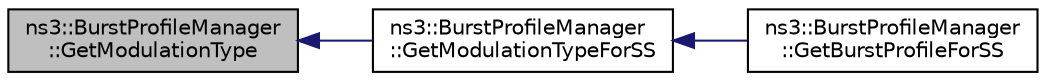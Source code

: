 digraph "ns3::BurstProfileManager::GetModulationType"
{
  edge [fontname="Helvetica",fontsize="10",labelfontname="Helvetica",labelfontsize="10"];
  node [fontname="Helvetica",fontsize="10",shape=record];
  rankdir="LR";
  Node1 [label="ns3::BurstProfileManager\l::GetModulationType",height=0.2,width=0.4,color="black", fillcolor="grey75", style="filled", fontcolor="black"];
  Node1 -> Node2 [dir="back",color="midnightblue",fontsize="10",style="solid"];
  Node2 [label="ns3::BurstProfileManager\l::GetModulationTypeForSS",height=0.2,width=0.4,color="black", fillcolor="white", style="filled",URL="$dc/d94/classns3_1_1BurstProfileManager.html#ab0febc21406f71fea501528cc0ffdef9",tooltip="Get module ation type for SS. "];
  Node2 -> Node3 [dir="back",color="midnightblue",fontsize="10",style="solid"];
  Node3 [label="ns3::BurstProfileManager\l::GetBurstProfileForSS",height=0.2,width=0.4,color="black", fillcolor="white", style="filled",URL="$dc/d94/classns3_1_1BurstProfileManager.html#a23f0b08e555af41ab33d916501b8d5b8",tooltip="Get burst profile for SS. "];
}
